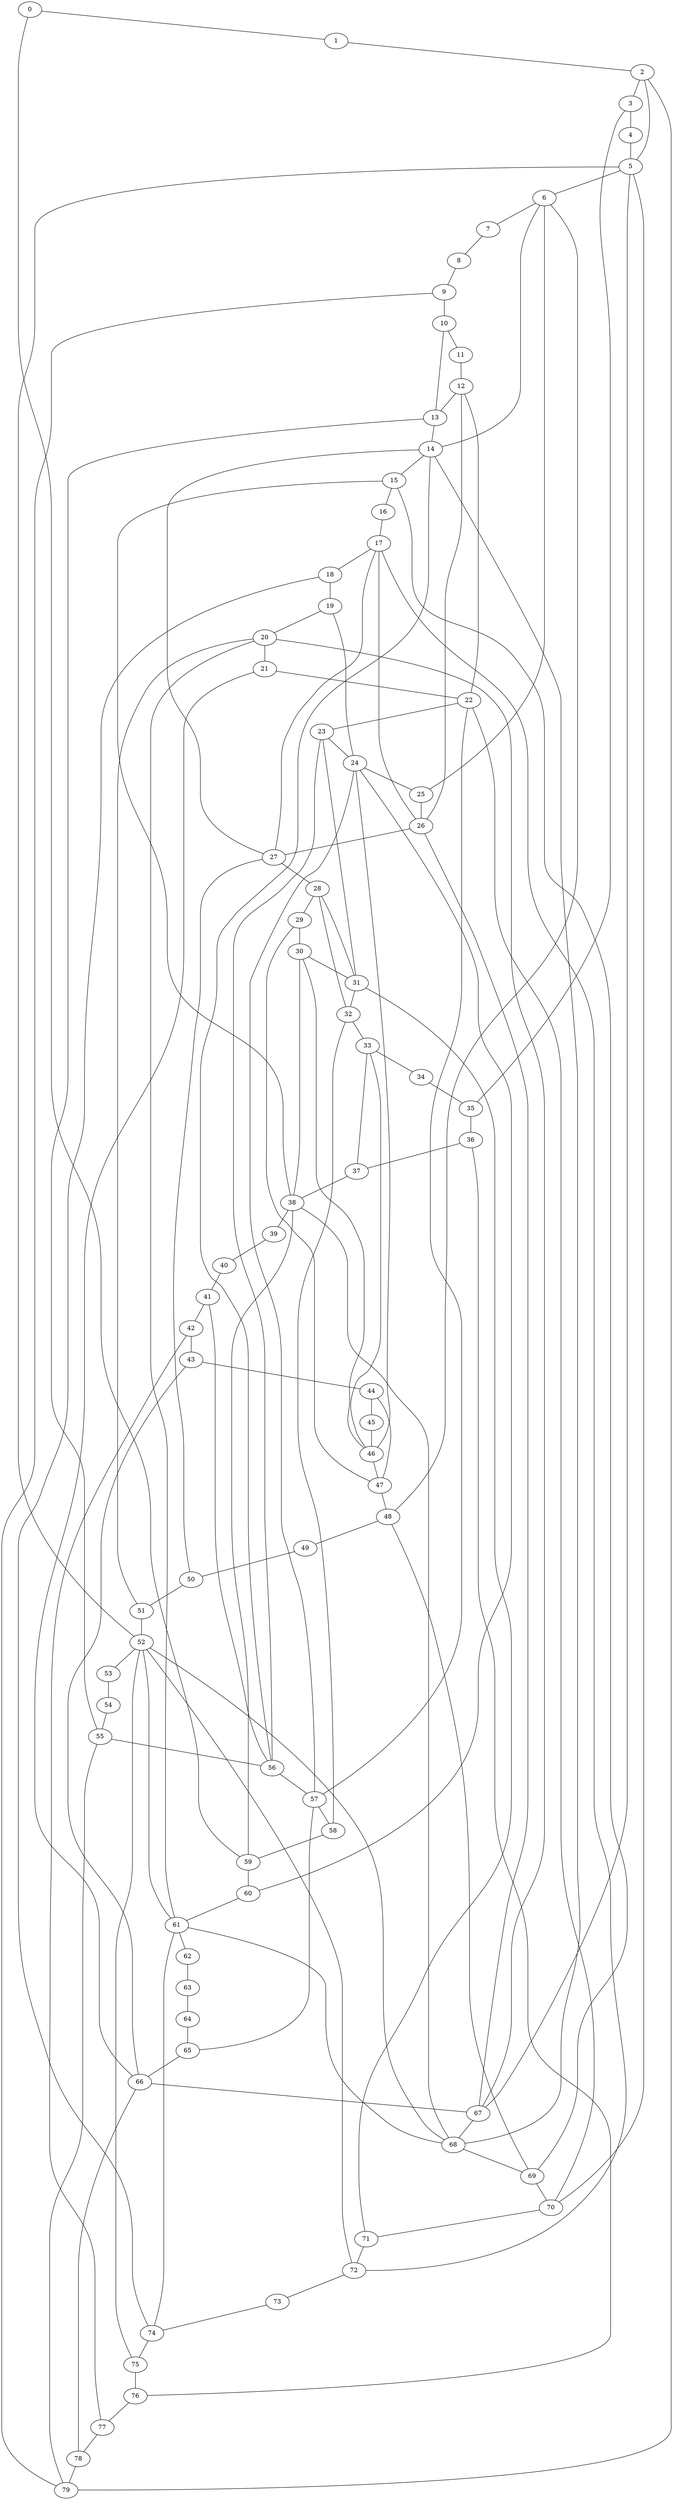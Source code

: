 
graph graphname {
    0 -- 1
0 -- 59
1 -- 2
2 -- 3
2 -- 5
2 -- 79
3 -- 4
3 -- 35
4 -- 5
5 -- 6
5 -- 67
5 -- 70
5 -- 52
6 -- 7
6 -- 14
6 -- 48
6 -- 25
7 -- 8
8 -- 9
9 -- 10
9 -- 79
10 -- 11
10 -- 13
11 -- 12
12 -- 13
12 -- 22
12 -- 26
13 -- 14
13 -- 55
14 -- 15
14 -- 56
14 -- 27
14 -- 68
15 -- 16
15 -- 38
15 -- 69
16 -- 17
17 -- 18
17 -- 72
17 -- 27
17 -- 26
18 -- 19
18 -- 74
19 -- 20
19 -- 24
20 -- 21
20 -- 67
20 -- 61
20 -- 51
21 -- 22
21 -- 66
22 -- 23
22 -- 57
22 -- 70
23 -- 24
23 -- 31
23 -- 56
24 -- 25
24 -- 46
24 -- 57
24 -- 60
25 -- 26
26 -- 27
26 -- 67
27 -- 28
27 -- 50
28 -- 29
28 -- 32
28 -- 31
29 -- 30
29 -- 47
30 -- 31
30 -- 46
30 -- 38
31 -- 32
31 -- 71
32 -- 33
32 -- 58
33 -- 34
33 -- 46
33 -- 37
34 -- 35
35 -- 36
36 -- 37
36 -- 76
37 -- 38
38 -- 39
38 -- 68
38 -- 59
39 -- 40
40 -- 41
41 -- 42
41 -- 56
42 -- 43
42 -- 77
43 -- 44
43 -- 66
44 -- 45
44 -- 47
45 -- 46
46 -- 47
47 -- 48
48 -- 49
48 -- 69
49 -- 50
50 -- 51
51 -- 52
52 -- 53
52 -- 61
52 -- 68
52 -- 75
52 -- 72
53 -- 54
54 -- 55
55 -- 56
55 -- 79
56 -- 57
57 -- 58
57 -- 65
58 -- 59
59 -- 60
60 -- 61
61 -- 62
61 -- 74
61 -- 68
62 -- 63
63 -- 64
64 -- 65
65 -- 66
66 -- 67
66 -- 78
67 -- 68
68 -- 69
69 -- 70
70 -- 71
71 -- 72
72 -- 73
73 -- 74
74 -- 75
75 -- 76
76 -- 77
77 -- 78
78 -- 79

}
